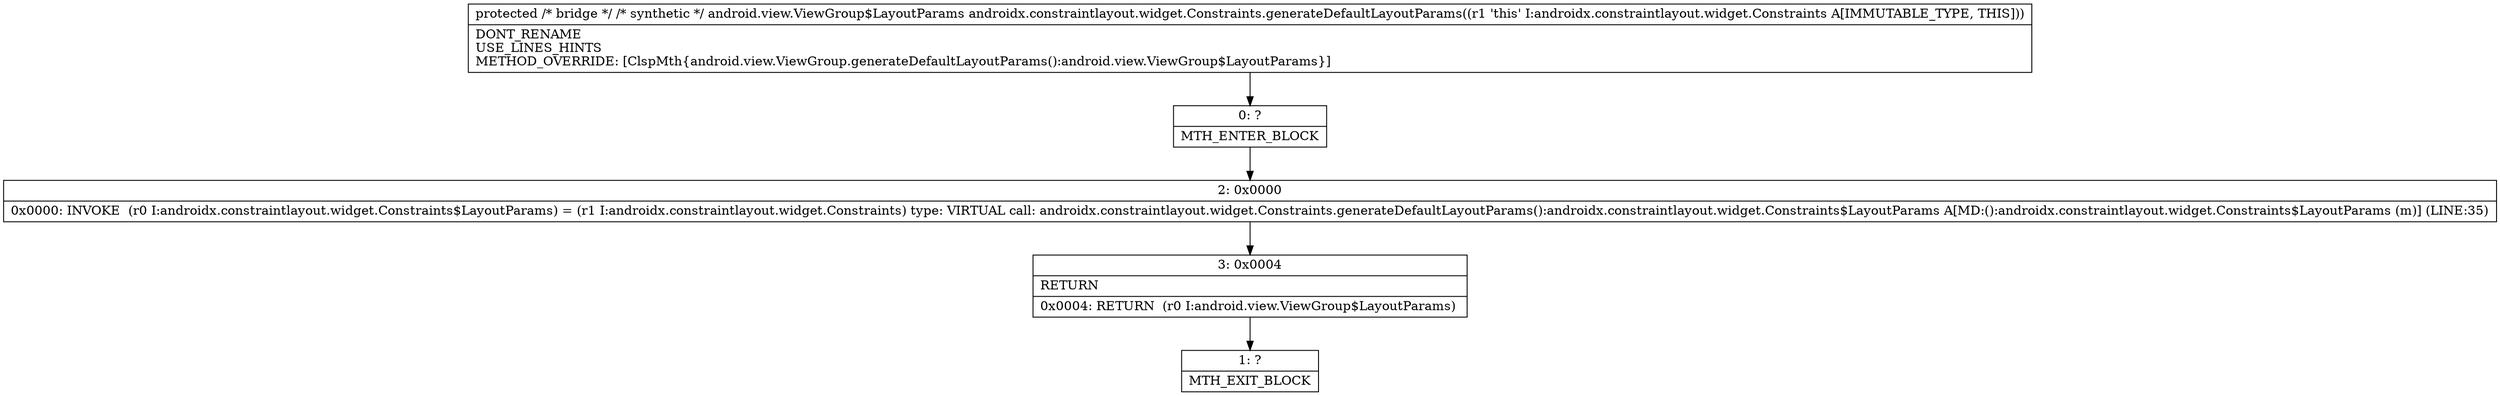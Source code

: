 digraph "CFG forandroidx.constraintlayout.widget.Constraints.generateDefaultLayoutParams()Landroid\/view\/ViewGroup$LayoutParams;" {
Node_0 [shape=record,label="{0\:\ ?|MTH_ENTER_BLOCK\l}"];
Node_2 [shape=record,label="{2\:\ 0x0000|0x0000: INVOKE  (r0 I:androidx.constraintlayout.widget.Constraints$LayoutParams) = (r1 I:androidx.constraintlayout.widget.Constraints) type: VIRTUAL call: androidx.constraintlayout.widget.Constraints.generateDefaultLayoutParams():androidx.constraintlayout.widget.Constraints$LayoutParams A[MD:():androidx.constraintlayout.widget.Constraints$LayoutParams (m)] (LINE:35)\l}"];
Node_3 [shape=record,label="{3\:\ 0x0004|RETURN\l|0x0004: RETURN  (r0 I:android.view.ViewGroup$LayoutParams) \l}"];
Node_1 [shape=record,label="{1\:\ ?|MTH_EXIT_BLOCK\l}"];
MethodNode[shape=record,label="{protected \/* bridge *\/ \/* synthetic *\/ android.view.ViewGroup$LayoutParams androidx.constraintlayout.widget.Constraints.generateDefaultLayoutParams((r1 'this' I:androidx.constraintlayout.widget.Constraints A[IMMUTABLE_TYPE, THIS]))  | DONT_RENAME\lUSE_LINES_HINTS\lMETHOD_OVERRIDE: [ClspMth\{android.view.ViewGroup.generateDefaultLayoutParams():android.view.ViewGroup$LayoutParams\}]\l}"];
MethodNode -> Node_0;Node_0 -> Node_2;
Node_2 -> Node_3;
Node_3 -> Node_1;
}

